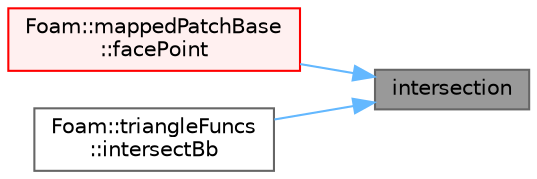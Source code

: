 digraph "intersection"
{
 // LATEX_PDF_SIZE
  bgcolor="transparent";
  edge [fontname=Helvetica,fontsize=10,labelfontname=Helvetica,labelfontsize=10];
  node [fontname=Helvetica,fontsize=10,shape=box,height=0.2,width=0.4];
  rankdir="RL";
  Node1 [id="Node000001",label="intersection",height=0.2,width=0.4,color="gray40", fillcolor="grey60", style="filled", fontcolor="black",tooltip=" "];
  Node1 -> Node2 [id="edge1_Node000001_Node000002",dir="back",color="steelblue1",style="solid",tooltip=" "];
  Node2 [id="Node000002",label="Foam::mappedPatchBase\l::facePoint",height=0.2,width=0.4,color="red", fillcolor="#FFF0F0", style="filled",URL="$classFoam_1_1mappedPatchBase.html#ad0bddf79d2b444844de9954bd3c79317",tooltip=" "];
  Node1 -> Node4 [id="edge2_Node000001_Node000004",dir="back",color="steelblue1",style="solid",tooltip=" "];
  Node4 [id="Node000004",label="Foam::triangleFuncs\l::intersectBb",height=0.2,width=0.4,color="grey40", fillcolor="white", style="filled",URL="$classFoam_1_1triangleFuncs.html#a031d2c666cc5849f3deca05fbee96846",tooltip=" "];
}
